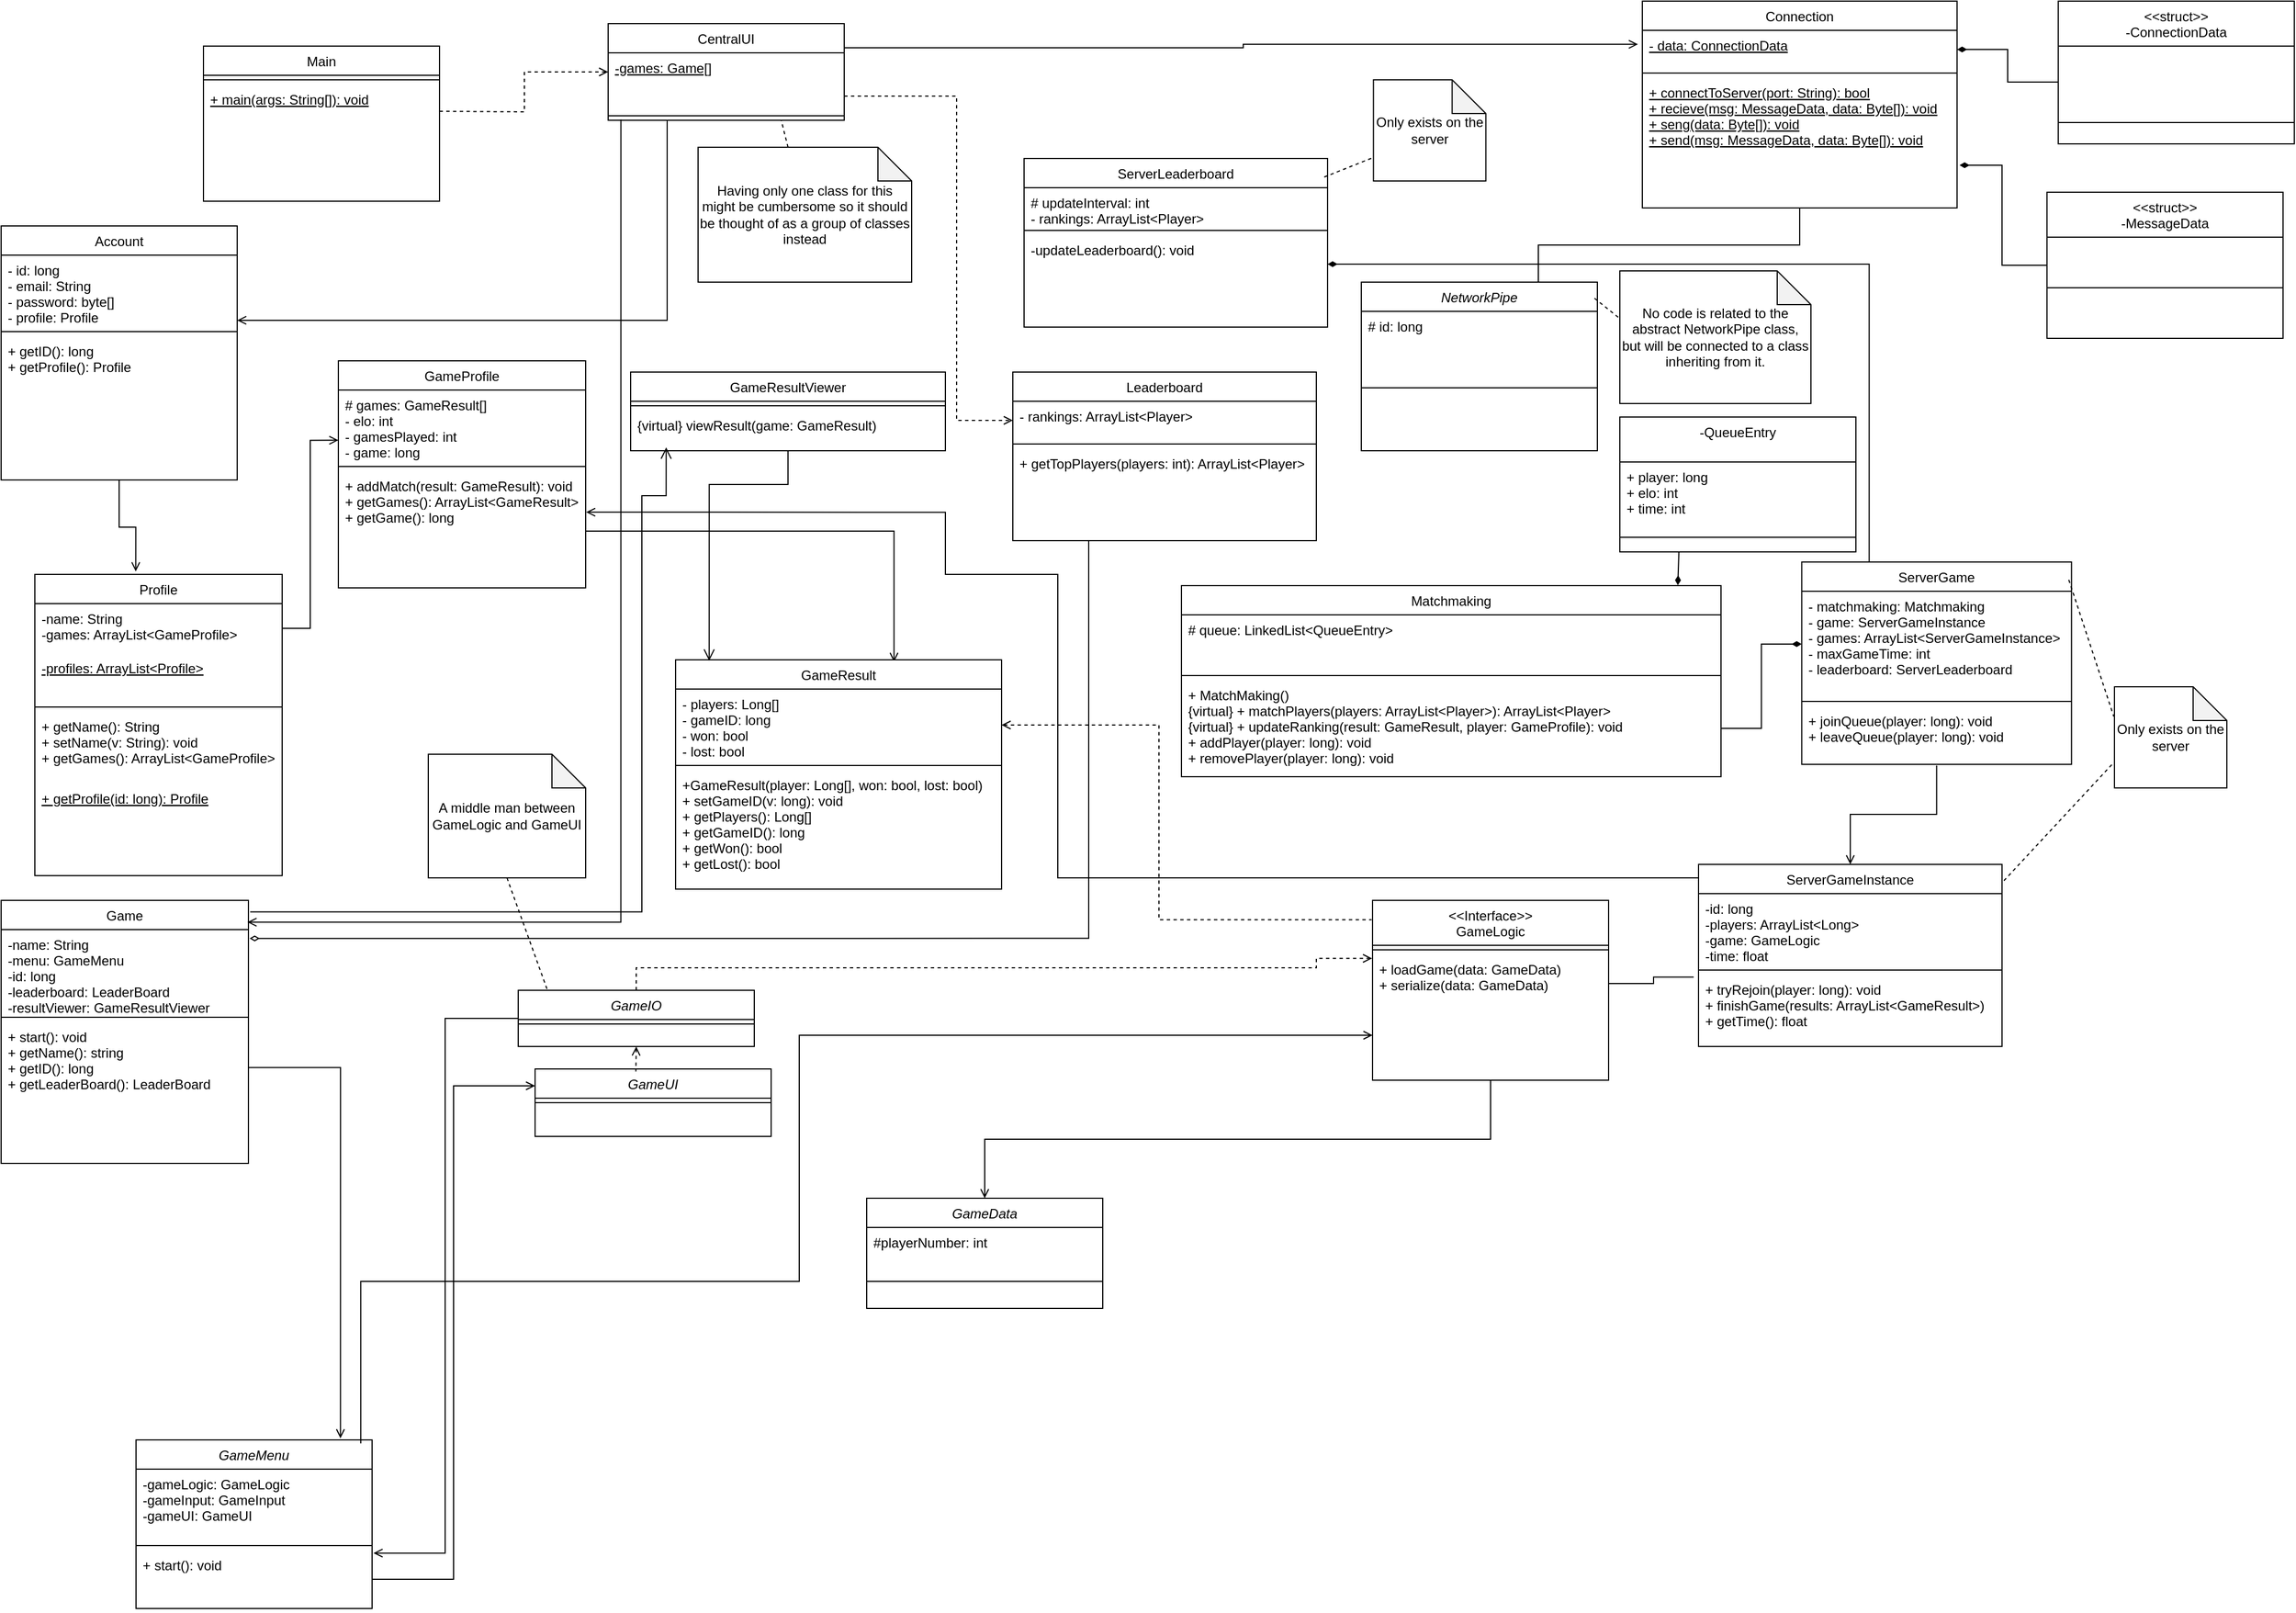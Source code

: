 <mxfile version="26.0.16">
  <diagram id="C5RBs43oDa-KdzZeNtuy" name="Page-1">
    <mxGraphModel dx="2544.2" dy="652" grid="1" gridSize="10" guides="1" tooltips="1" connect="1" arrows="1" fold="1" page="1" pageScale="0.8" pageWidth="827" pageHeight="1169" background="#ffffff" math="0" shadow="0">
      <root>
        <mxCell id="WIyWlLk6GJQsqaUBKTNV-0" />
        <mxCell id="WIyWlLk6GJQsqaUBKTNV-1" parent="WIyWlLk6GJQsqaUBKTNV-0" />
        <mxCell id="zkfFHV4jXpPFQw0GAbJ--0" value="GameProfile" style="swimlane;fontStyle=0;align=center;verticalAlign=top;childLayout=stackLayout;horizontal=1;startSize=26;horizontalStack=0;resizeParent=1;resizeLast=0;collapsible=1;marginBottom=0;rounded=0;shadow=0;strokeWidth=1;" parent="WIyWlLk6GJQsqaUBKTNV-1" vertex="1">
          <mxGeometry x="-640" y="320" width="220" height="202" as="geometry">
            <mxRectangle x="230" y="140" width="160" height="26" as="alternateBounds" />
          </mxGeometry>
        </mxCell>
        <mxCell id="zkfFHV4jXpPFQw0GAbJ--1" value="# games: GameResult[]&#xa;- elo: int&#xa;- gamesPlayed: int&#xa;- game: long" style="text;align=left;verticalAlign=top;spacingLeft=4;spacingRight=4;overflow=hidden;rotatable=0;points=[[0,0.5],[1,0.5]];portConstraint=eastwest;" parent="zkfFHV4jXpPFQw0GAbJ--0" vertex="1">
          <mxGeometry y="26" width="220" height="64" as="geometry" />
        </mxCell>
        <mxCell id="zkfFHV4jXpPFQw0GAbJ--4" value="" style="line;html=1;strokeWidth=1;align=left;verticalAlign=middle;spacingTop=-1;spacingLeft=3;spacingRight=3;rotatable=0;labelPosition=right;points=[];portConstraint=eastwest;" parent="zkfFHV4jXpPFQw0GAbJ--0" vertex="1">
          <mxGeometry y="90" width="220" height="8" as="geometry" />
        </mxCell>
        <mxCell id="zkfFHV4jXpPFQw0GAbJ--5" value="+ addMatch(result: GameResult): void&#xa;+ getGames(): ArrayList&lt;GameResult&gt;&#xa;+ getGame(): long" style="text;align=left;verticalAlign=top;spacingLeft=4;spacingRight=4;overflow=hidden;rotatable=0;points=[[0,0.5],[1,0.5]];portConstraint=eastwest;" parent="zkfFHV4jXpPFQw0GAbJ--0" vertex="1">
          <mxGeometry y="98" width="220" height="52" as="geometry" />
        </mxCell>
        <mxCell id="M32K4DxWbjnmmSt8D02l-0" value="Matchmaking" style="swimlane;fontStyle=0;align=center;verticalAlign=top;childLayout=stackLayout;horizontal=1;startSize=26;horizontalStack=0;resizeParent=1;resizeLast=0;collapsible=1;marginBottom=0;rounded=0;shadow=0;strokeWidth=1;" parent="WIyWlLk6GJQsqaUBKTNV-1" vertex="1">
          <mxGeometry x="110" y="520" width="480" height="170" as="geometry">
            <mxRectangle x="230" y="140" width="160" height="26" as="alternateBounds" />
          </mxGeometry>
        </mxCell>
        <mxCell id="KqYsIPavyrJEhDkwxpQl-45" value="# queue: LinkedList&lt;QueueEntry&gt;&#xa;" style="text;align=left;verticalAlign=top;spacingLeft=4;spacingRight=4;overflow=hidden;rotatable=0;points=[[0,0.5],[1,0.5]];portConstraint=eastwest;" parent="M32K4DxWbjnmmSt8D02l-0" vertex="1">
          <mxGeometry y="26" width="480" height="50" as="geometry" />
        </mxCell>
        <mxCell id="M32K4DxWbjnmmSt8D02l-2" value="" style="line;html=1;strokeWidth=1;align=left;verticalAlign=middle;spacingTop=-1;spacingLeft=3;spacingRight=3;rotatable=0;labelPosition=right;points=[];portConstraint=eastwest;" parent="M32K4DxWbjnmmSt8D02l-0" vertex="1">
          <mxGeometry y="76" width="480" height="8" as="geometry" />
        </mxCell>
        <mxCell id="M32K4DxWbjnmmSt8D02l-3" value="+ MatchMaking()&#xa;{virtual} + matchPlayers(players: ArrayList&lt;Player&gt;): ArrayList&lt;Player&gt;&#xa;{virtual} + updateRanking(result: GameResult, player: GameProfile): void&#xa;+ addPlayer(player: long): void&#xa;+ removePlayer(player: long): void" style="text;align=left;verticalAlign=top;spacingLeft=4;spacingRight=4;overflow=hidden;rotatable=0;points=[[0,0.5],[1,0.5]];portConstraint=eastwest;" parent="M32K4DxWbjnmmSt8D02l-0" vertex="1">
          <mxGeometry y="84" width="480" height="86" as="geometry" />
        </mxCell>
        <mxCell id="M32K4DxWbjnmmSt8D02l-8" value="Leaderboard" style="swimlane;fontStyle=0;align=center;verticalAlign=top;childLayout=stackLayout;horizontal=1;startSize=26;horizontalStack=0;resizeParent=1;resizeLast=0;collapsible=1;marginBottom=0;rounded=0;shadow=0;strokeWidth=1;" parent="WIyWlLk6GJQsqaUBKTNV-1" vertex="1">
          <mxGeometry x="-40" y="330" width="270" height="150" as="geometry">
            <mxRectangle x="230" y="140" width="160" height="26" as="alternateBounds" />
          </mxGeometry>
        </mxCell>
        <mxCell id="M32K4DxWbjnmmSt8D02l-9" value="- rankings: ArrayList&lt;Player&gt;" style="text;align=left;verticalAlign=top;spacingLeft=4;spacingRight=4;overflow=hidden;rotatable=0;points=[[0,0.5],[1,0.5]];portConstraint=eastwest;" parent="M32K4DxWbjnmmSt8D02l-8" vertex="1">
          <mxGeometry y="26" width="270" height="34" as="geometry" />
        </mxCell>
        <mxCell id="M32K4DxWbjnmmSt8D02l-10" value="" style="line;html=1;strokeWidth=1;align=left;verticalAlign=middle;spacingTop=-1;spacingLeft=3;spacingRight=3;rotatable=0;labelPosition=right;points=[];portConstraint=eastwest;" parent="M32K4DxWbjnmmSt8D02l-8" vertex="1">
          <mxGeometry y="60" width="270" height="8" as="geometry" />
        </mxCell>
        <mxCell id="M32K4DxWbjnmmSt8D02l-11" value="+ getTopPlayers(players: int): ArrayList&lt;Player&gt;&#xa;" style="text;align=left;verticalAlign=top;spacingLeft=4;spacingRight=4;overflow=hidden;rotatable=0;points=[[0,0.5],[1,0.5]];portConstraint=eastwest;" parent="M32K4DxWbjnmmSt8D02l-8" vertex="1">
          <mxGeometry y="68" width="270" height="52" as="geometry" />
        </mxCell>
        <mxCell id="9oPnksN9PJK1Zj-ZbbYk-0" value="Account" style="swimlane;fontStyle=0;align=center;verticalAlign=top;childLayout=stackLayout;horizontal=1;startSize=26;horizontalStack=0;resizeParent=1;resizeLast=0;collapsible=1;marginBottom=0;rounded=0;shadow=0;strokeWidth=1;" parent="WIyWlLk6GJQsqaUBKTNV-1" vertex="1">
          <mxGeometry x="-940" y="200" width="210" height="226" as="geometry">
            <mxRectangle x="230" y="140" width="160" height="26" as="alternateBounds" />
          </mxGeometry>
        </mxCell>
        <mxCell id="9oPnksN9PJK1Zj-ZbbYk-1" value="- id: long&#xa;- email: String&#xa;- password: byte[]&#xa;- profile: Profile" style="text;align=left;verticalAlign=top;spacingLeft=4;spacingRight=4;overflow=hidden;rotatable=0;points=[[0,0.5],[1,0.5]];portConstraint=eastwest;" parent="9oPnksN9PJK1Zj-ZbbYk-0" vertex="1">
          <mxGeometry y="26" width="210" height="64" as="geometry" />
        </mxCell>
        <mxCell id="9oPnksN9PJK1Zj-ZbbYk-2" value="" style="line;html=1;strokeWidth=1;align=left;verticalAlign=middle;spacingTop=-1;spacingLeft=3;spacingRight=3;rotatable=0;labelPosition=right;points=[];portConstraint=eastwest;" parent="9oPnksN9PJK1Zj-ZbbYk-0" vertex="1">
          <mxGeometry y="90" width="210" height="8" as="geometry" />
        </mxCell>
        <mxCell id="edf9sT6OjQ_JvkJH-jNT-12" value="+ getID(): long&#xa;+ getProfile(): Profile" style="text;align=left;verticalAlign=top;spacingLeft=4;spacingRight=4;overflow=hidden;rotatable=0;points=[[0,0.5],[1,0.5]];portConstraint=eastwest;" parent="9oPnksN9PJK1Zj-ZbbYk-0" vertex="1">
          <mxGeometry y="98" width="210" height="64" as="geometry" />
        </mxCell>
        <mxCell id="9oPnksN9PJK1Zj-ZbbYk-13" value="GameMenu" style="swimlane;fontStyle=2;align=center;verticalAlign=top;childLayout=stackLayout;horizontal=1;startSize=26;horizontalStack=0;resizeParent=1;resizeLast=0;collapsible=1;marginBottom=0;rounded=0;shadow=0;strokeWidth=1;" parent="WIyWlLk6GJQsqaUBKTNV-1" vertex="1">
          <mxGeometry x="-820" y="1280" width="210" height="150" as="geometry">
            <mxRectangle x="230" y="140" width="160" height="26" as="alternateBounds" />
          </mxGeometry>
        </mxCell>
        <mxCell id="9oPnksN9PJK1Zj-ZbbYk-14" value="-gameLogic: GameLogic&#xa;-gameInput: GameInput&#xa;-gameUI: GameUI" style="text;align=left;verticalAlign=top;spacingLeft=4;spacingRight=4;overflow=hidden;rotatable=0;points=[[0,0.5],[1,0.5]];portConstraint=eastwest;" parent="9oPnksN9PJK1Zj-ZbbYk-13" vertex="1">
          <mxGeometry y="26" width="210" height="64" as="geometry" />
        </mxCell>
        <mxCell id="9oPnksN9PJK1Zj-ZbbYk-15" value="" style="line;html=1;strokeWidth=1;align=left;verticalAlign=middle;spacingTop=-1;spacingLeft=3;spacingRight=3;rotatable=0;labelPosition=right;points=[];portConstraint=eastwest;" parent="9oPnksN9PJK1Zj-ZbbYk-13" vertex="1">
          <mxGeometry y="90" width="210" height="8" as="geometry" />
        </mxCell>
        <mxCell id="9oPnksN9PJK1Zj-ZbbYk-16" value="+ start(): void" style="text;align=left;verticalAlign=top;spacingLeft=4;spacingRight=4;overflow=hidden;rotatable=0;points=[[0,0.5],[1,0.5]];portConstraint=eastwest;" parent="9oPnksN9PJK1Zj-ZbbYk-13" vertex="1">
          <mxGeometry y="98" width="210" height="52" as="geometry" />
        </mxCell>
        <mxCell id="9oPnksN9PJK1Zj-ZbbYk-17" value="GameData" style="swimlane;fontStyle=2;align=center;verticalAlign=top;childLayout=stackLayout;horizontal=1;startSize=26;horizontalStack=0;resizeParent=1;resizeLast=0;collapsible=1;marginBottom=0;rounded=0;shadow=0;strokeWidth=1;" parent="WIyWlLk6GJQsqaUBKTNV-1" vertex="1">
          <mxGeometry x="-170" y="1065" width="210" height="98" as="geometry">
            <mxRectangle x="230" y="140" width="160" height="26" as="alternateBounds" />
          </mxGeometry>
        </mxCell>
        <mxCell id="KqYsIPavyrJEhDkwxpQl-24" value="#playerNumber: int" style="text;align=left;verticalAlign=top;spacingLeft=4;spacingRight=4;overflow=hidden;rotatable=0;points=[[0,0.5],[1,0.5]];portConstraint=eastwest;" parent="9oPnksN9PJK1Zj-ZbbYk-17" vertex="1">
          <mxGeometry y="26" width="210" height="44" as="geometry" />
        </mxCell>
        <mxCell id="9oPnksN9PJK1Zj-ZbbYk-19" value="" style="line;html=1;strokeWidth=1;align=left;verticalAlign=middle;spacingTop=-1;spacingLeft=3;spacingRight=3;rotatable=0;labelPosition=right;points=[];portConstraint=eastwest;" parent="9oPnksN9PJK1Zj-ZbbYk-17" vertex="1">
          <mxGeometry y="70" width="210" height="8" as="geometry" />
        </mxCell>
        <mxCell id="edf9sT6OjQ_JvkJH-jNT-48" style="edgeStyle=orthogonalEdgeStyle;rounded=0;orthogonalLoop=1;jettySize=auto;html=1;exitX=0.5;exitY=1;exitDx=0;exitDy=0;endArrow=open;startFill=0;endFill=0;" parent="WIyWlLk6GJQsqaUBKTNV-1" source="9oPnksN9PJK1Zj-ZbbYk-21" target="9oPnksN9PJK1Zj-ZbbYk-17" edge="1">
          <mxGeometry relative="1" as="geometry" />
        </mxCell>
        <mxCell id="9oPnksN9PJK1Zj-ZbbYk-21" value="&lt;&lt;Interface&gt;&gt;&#xa;GameLogic" style="swimlane;fontStyle=0;align=center;verticalAlign=top;childLayout=stackLayout;horizontal=1;startSize=40;horizontalStack=0;resizeParent=1;resizeLast=0;collapsible=1;marginBottom=0;rounded=0;shadow=0;strokeWidth=1;" parent="WIyWlLk6GJQsqaUBKTNV-1" vertex="1">
          <mxGeometry x="280" y="800" width="210" height="160" as="geometry">
            <mxRectangle x="230" y="140" width="160" height="26" as="alternateBounds" />
          </mxGeometry>
        </mxCell>
        <mxCell id="9oPnksN9PJK1Zj-ZbbYk-23" value="" style="line;html=1;strokeWidth=1;align=left;verticalAlign=middle;spacingTop=-1;spacingLeft=3;spacingRight=3;rotatable=0;labelPosition=right;points=[];portConstraint=eastwest;" parent="9oPnksN9PJK1Zj-ZbbYk-21" vertex="1">
          <mxGeometry y="40" width="210" height="8" as="geometry" />
        </mxCell>
        <mxCell id="9oPnksN9PJK1Zj-ZbbYk-24" value="+ loadGame(data: GameData)&#xa;+ serialize(data: GameData)" style="text;align=left;verticalAlign=top;spacingLeft=4;spacingRight=4;overflow=hidden;rotatable=0;points=[[0,0.5],[1,0.5]];portConstraint=eastwest;" parent="9oPnksN9PJK1Zj-ZbbYk-21" vertex="1">
          <mxGeometry y="48" width="210" height="52" as="geometry" />
        </mxCell>
        <mxCell id="edf9sT6OjQ_JvkJH-jNT-39" style="edgeStyle=orthogonalEdgeStyle;rounded=0;orthogonalLoop=1;jettySize=auto;html=1;exitX=0.67;exitY=0.009;exitDx=0;exitDy=0;endArrow=none;startFill=0;exitPerimeter=0;entryX=1;entryY=0.75;entryDx=0;entryDy=0;endFill=0;startArrow=open;" parent="WIyWlLk6GJQsqaUBKTNV-1" source="9oPnksN9PJK1Zj-ZbbYk-29" target="zkfFHV4jXpPFQw0GAbJ--0" edge="1">
          <mxGeometry relative="1" as="geometry">
            <mxPoint x="-375" y="510" as="targetPoint" />
            <Array as="points">
              <mxPoint x="-146" y="472" />
            </Array>
          </mxGeometry>
        </mxCell>
        <mxCell id="9oPnksN9PJK1Zj-ZbbYk-29" value="GameResult" style="swimlane;fontStyle=0;align=center;verticalAlign=top;childLayout=stackLayout;horizontal=1;startSize=26;horizontalStack=0;resizeParent=1;resizeLast=0;collapsible=1;marginBottom=0;rounded=0;shadow=0;strokeWidth=1;" parent="WIyWlLk6GJQsqaUBKTNV-1" vertex="1">
          <mxGeometry x="-340" y="586" width="290" height="204" as="geometry">
            <mxRectangle x="230" y="140" width="160" height="26" as="alternateBounds" />
          </mxGeometry>
        </mxCell>
        <mxCell id="9oPnksN9PJK1Zj-ZbbYk-32" value="- players: Long[]&#xa;- gameID: long&#xa;- won: bool&#xa;- lost: bool" style="text;align=left;verticalAlign=top;spacingLeft=4;spacingRight=4;overflow=hidden;rotatable=0;points=[[0,0.5],[1,0.5]];portConstraint=eastwest;" parent="9oPnksN9PJK1Zj-ZbbYk-29" vertex="1">
          <mxGeometry y="26" width="290" height="64" as="geometry" />
        </mxCell>
        <mxCell id="9oPnksN9PJK1Zj-ZbbYk-31" value="" style="line;html=1;strokeWidth=1;align=left;verticalAlign=middle;spacingTop=-1;spacingLeft=3;spacingRight=3;rotatable=0;labelPosition=right;points=[];portConstraint=eastwest;" parent="9oPnksN9PJK1Zj-ZbbYk-29" vertex="1">
          <mxGeometry y="90" width="290" height="8" as="geometry" />
        </mxCell>
        <mxCell id="9oPnksN9PJK1Zj-ZbbYk-30" value="+GameResult(player: Long[], won: bool, lost: bool)&#xa;+ setGameID(v: long): void&#xa;+ getPlayers(): Long[]&#xa;+ getGameID(): long&#xa;+ getWon(): bool&#xa;+ getLost(): bool" style="text;align=left;verticalAlign=top;spacingLeft=4;spacingRight=4;overflow=hidden;rotatable=0;points=[[0,0.5],[1,0.5]];portConstraint=eastwest;" parent="9oPnksN9PJK1Zj-ZbbYk-29" vertex="1">
          <mxGeometry y="98" width="290" height="102" as="geometry" />
        </mxCell>
        <mxCell id="9oPnksN9PJK1Zj-ZbbYk-33" value="GameResultViewer" style="swimlane;fontStyle=0;align=center;verticalAlign=top;childLayout=stackLayout;horizontal=1;startSize=26;horizontalStack=0;resizeParent=1;resizeLast=0;collapsible=1;marginBottom=0;rounded=0;shadow=0;strokeWidth=1;" parent="WIyWlLk6GJQsqaUBKTNV-1" vertex="1">
          <mxGeometry x="-380" y="330" width="280" height="70" as="geometry">
            <mxRectangle x="230" y="140" width="160" height="26" as="alternateBounds" />
          </mxGeometry>
        </mxCell>
        <mxCell id="9oPnksN9PJK1Zj-ZbbYk-35" value="" style="line;html=1;strokeWidth=1;align=left;verticalAlign=middle;spacingTop=-1;spacingLeft=3;spacingRight=3;rotatable=0;labelPosition=right;points=[];portConstraint=eastwest;" parent="9oPnksN9PJK1Zj-ZbbYk-33" vertex="1">
          <mxGeometry y="26" width="280" height="8" as="geometry" />
        </mxCell>
        <mxCell id="KqYsIPavyrJEhDkwxpQl-34" value="{virtual} viewResult(game: GameResult)" style="text;align=left;verticalAlign=top;spacingLeft=4;spacingRight=4;overflow=hidden;rotatable=0;points=[[0,0.5],[1,0.5]];portConstraint=eastwest;" parent="9oPnksN9PJK1Zj-ZbbYk-33" vertex="1">
          <mxGeometry y="34" width="280" height="36" as="geometry" />
        </mxCell>
        <mxCell id="9oPnksN9PJK1Zj-ZbbYk-37" value="Connection" style="swimlane;fontStyle=0;align=center;verticalAlign=top;childLayout=stackLayout;horizontal=1;startSize=26;horizontalStack=0;resizeParent=1;resizeLast=0;collapsible=1;marginBottom=0;rounded=0;shadow=0;strokeWidth=1;" parent="WIyWlLk6GJQsqaUBKTNV-1" vertex="1">
          <mxGeometry x="520" width="280" height="184" as="geometry">
            <mxRectangle x="230" y="140" width="160" height="26" as="alternateBounds" />
          </mxGeometry>
        </mxCell>
        <mxCell id="9oPnksN9PJK1Zj-ZbbYk-38" value="- data: ConnectionData" style="text;align=left;verticalAlign=top;spacingLeft=4;spacingRight=4;overflow=hidden;rotatable=0;points=[[0,0.5],[1,0.5]];portConstraint=eastwest;fontStyle=4" parent="9oPnksN9PJK1Zj-ZbbYk-37" vertex="1">
          <mxGeometry y="26" width="280" height="34" as="geometry" />
        </mxCell>
        <mxCell id="9oPnksN9PJK1Zj-ZbbYk-39" value="" style="line;html=1;strokeWidth=1;align=left;verticalAlign=middle;spacingTop=-1;spacingLeft=3;spacingRight=3;rotatable=0;labelPosition=right;points=[];portConstraint=eastwest;" parent="9oPnksN9PJK1Zj-ZbbYk-37" vertex="1">
          <mxGeometry y="60" width="280" height="8" as="geometry" />
        </mxCell>
        <mxCell id="9oPnksN9PJK1Zj-ZbbYk-40" value="+ connectToServer(port: String): bool&#xa;+ recieve(msg: MessageData, data: Byte[]): void&#xa;+ seng(data: Byte[]): void&#xa;+ send(msg: MessageData, data: Byte[]): void&#xa;" style="text;align=left;verticalAlign=top;spacingLeft=4;spacingRight=4;overflow=hidden;rotatable=0;points=[[0,0.5],[1,0.5]];portConstraint=eastwest;fontStyle=4" parent="9oPnksN9PJK1Zj-ZbbYk-37" vertex="1">
          <mxGeometry y="68" width="280" height="82" as="geometry" />
        </mxCell>
        <mxCell id="9oPnksN9PJK1Zj-ZbbYk-41" value="NetworkPipe" style="swimlane;fontStyle=2;align=center;verticalAlign=top;childLayout=stackLayout;horizontal=1;startSize=26;horizontalStack=0;resizeParent=1;resizeLast=0;collapsible=1;marginBottom=0;rounded=0;shadow=0;strokeWidth=1;" parent="WIyWlLk6GJQsqaUBKTNV-1" vertex="1">
          <mxGeometry x="270" y="250" width="210" height="150" as="geometry">
            <mxRectangle x="230" y="140" width="160" height="26" as="alternateBounds" />
          </mxGeometry>
        </mxCell>
        <mxCell id="9oPnksN9PJK1Zj-ZbbYk-42" value="# id: long" style="text;align=left;verticalAlign=top;spacingLeft=4;spacingRight=4;overflow=hidden;rotatable=0;points=[[0,0.5],[1,0.5]];portConstraint=eastwest;" parent="9oPnksN9PJK1Zj-ZbbYk-41" vertex="1">
          <mxGeometry y="26" width="210" height="64" as="geometry" />
        </mxCell>
        <mxCell id="9oPnksN9PJK1Zj-ZbbYk-43" value="" style="line;html=1;strokeWidth=1;align=left;verticalAlign=middle;spacingTop=-1;spacingLeft=3;spacingRight=3;rotatable=0;labelPosition=right;points=[];portConstraint=eastwest;" parent="9oPnksN9PJK1Zj-ZbbYk-41" vertex="1">
          <mxGeometry y="90" width="210" height="8" as="geometry" />
        </mxCell>
        <mxCell id="9oPnksN9PJK1Zj-ZbbYk-45" value="ServerGame" style="swimlane;fontStyle=0;align=center;verticalAlign=top;childLayout=stackLayout;horizontal=1;startSize=26;horizontalStack=0;resizeParent=1;resizeLast=0;collapsible=1;marginBottom=0;rounded=0;shadow=0;strokeWidth=1;" parent="WIyWlLk6GJQsqaUBKTNV-1" vertex="1">
          <mxGeometry x="661.8" y="499" width="240" height="180" as="geometry">
            <mxRectangle x="230" y="140" width="160" height="26" as="alternateBounds" />
          </mxGeometry>
        </mxCell>
        <mxCell id="9oPnksN9PJK1Zj-ZbbYk-46" value="- matchmaking: Matchmaking&#xa;- game: ServerGameInstance&#xa;- games: ArrayList&lt;ServerGameInstance&gt;&#xa;- maxGameTime: int&#xa;- leaderboard: ServerLeaderboard" style="text;align=left;verticalAlign=top;spacingLeft=4;spacingRight=4;overflow=hidden;rotatable=0;points=[[0,0.5],[1,0.5]];portConstraint=eastwest;" parent="9oPnksN9PJK1Zj-ZbbYk-45" vertex="1">
          <mxGeometry y="26" width="240" height="94" as="geometry" />
        </mxCell>
        <mxCell id="9oPnksN9PJK1Zj-ZbbYk-47" value="" style="line;html=1;strokeWidth=1;align=left;verticalAlign=middle;spacingTop=-1;spacingLeft=3;spacingRight=3;rotatable=0;labelPosition=right;points=[];portConstraint=eastwest;" parent="9oPnksN9PJK1Zj-ZbbYk-45" vertex="1">
          <mxGeometry y="120" width="240" height="8" as="geometry" />
        </mxCell>
        <mxCell id="9oPnksN9PJK1Zj-ZbbYk-48" value="+ joinQueue(player: long): void&#xa;+ leaveQueue(player: long): void" style="text;align=left;verticalAlign=top;spacingLeft=4;spacingRight=4;overflow=hidden;rotatable=0;points=[[0,0.5],[1,0.5]];portConstraint=eastwest;" parent="9oPnksN9PJK1Zj-ZbbYk-45" vertex="1">
          <mxGeometry y="128" width="240" height="52" as="geometry" />
        </mxCell>
        <mxCell id="edf9sT6OjQ_JvkJH-jNT-43" style="edgeStyle=orthogonalEdgeStyle;rounded=0;orthogonalLoop=1;jettySize=auto;html=1;exitX=1;exitY=0.75;exitDx=0;exitDy=0;entryX=0;entryY=0.5;entryDx=0;entryDy=0;endArrow=open;startFill=0;endFill=0;dashed=1;" parent="WIyWlLk6GJQsqaUBKTNV-1" source="9oPnksN9PJK1Zj-ZbbYk-49" target="M32K4DxWbjnmmSt8D02l-9" edge="1">
          <mxGeometry relative="1" as="geometry">
            <Array as="points">
              <mxPoint x="-90" y="85" />
              <mxPoint x="-90" y="373" />
            </Array>
          </mxGeometry>
        </mxCell>
        <mxCell id="9oPnksN9PJK1Zj-ZbbYk-49" value="CentralUI" style="swimlane;fontStyle=0;align=center;verticalAlign=top;childLayout=stackLayout;horizontal=1;startSize=26;horizontalStack=0;resizeParent=1;resizeLast=0;collapsible=1;marginBottom=0;rounded=0;shadow=0;strokeWidth=1;" parent="WIyWlLk6GJQsqaUBKTNV-1" vertex="1">
          <mxGeometry x="-400" y="20" width="210" height="86" as="geometry">
            <mxRectangle x="230" y="140" width="160" height="26" as="alternateBounds" />
          </mxGeometry>
        </mxCell>
        <mxCell id="KqYsIPavyrJEhDkwxpQl-28" value="-games: Game[]" style="text;align=left;verticalAlign=top;spacingLeft=4;spacingRight=4;overflow=hidden;rotatable=0;points=[[0,0.5],[1,0.5]];portConstraint=eastwest;fontStyle=4" parent="9oPnksN9PJK1Zj-ZbbYk-49" vertex="1">
          <mxGeometry y="26" width="210" height="52" as="geometry" />
        </mxCell>
        <mxCell id="9oPnksN9PJK1Zj-ZbbYk-51" value="" style="line;html=1;strokeWidth=1;align=left;verticalAlign=middle;spacingTop=-1;spacingLeft=3;spacingRight=3;rotatable=0;labelPosition=right;points=[];portConstraint=eastwest;" parent="9oPnksN9PJK1Zj-ZbbYk-49" vertex="1">
          <mxGeometry y="78" width="210" height="8" as="geometry" />
        </mxCell>
        <mxCell id="mLlzkri6qsY4CjSHI1YB-2" value="" style="endArrow=none;html=1;rounded=0;endSize=8;startSize=8;sourcePerimeterSpacing=0;targetPerimeterSpacing=0;entryX=0.004;entryY=0.766;entryDx=0;entryDy=0;entryPerimeter=0;dashed=1;startFill=0;" edge="1" parent="9oPnksN9PJK1Zj-ZbbYk-49" source="mLlzkri6qsY4CjSHI1YB-1">
          <mxGeometry width="100" relative="1" as="geometry">
            <mxPoint x="110" y="104" as="sourcePoint" />
            <mxPoint x="154" y="86" as="targetPoint" />
          </mxGeometry>
        </mxCell>
        <mxCell id="9oPnksN9PJK1Zj-ZbbYk-53" value="Main" style="swimlane;fontStyle=0;align=center;verticalAlign=top;childLayout=stackLayout;horizontal=1;startSize=26;horizontalStack=0;resizeParent=1;resizeLast=0;collapsible=1;marginBottom=0;rounded=0;shadow=0;strokeWidth=1;" parent="WIyWlLk6GJQsqaUBKTNV-1" vertex="1">
          <mxGeometry x="-760" y="40" width="210" height="138" as="geometry">
            <mxRectangle x="230" y="140" width="160" height="26" as="alternateBounds" />
          </mxGeometry>
        </mxCell>
        <mxCell id="9oPnksN9PJK1Zj-ZbbYk-55" value="" style="line;html=1;strokeWidth=1;align=left;verticalAlign=middle;spacingTop=-1;spacingLeft=3;spacingRight=3;rotatable=0;labelPosition=right;points=[];portConstraint=eastwest;" parent="9oPnksN9PJK1Zj-ZbbYk-53" vertex="1">
          <mxGeometry y="26" width="210" height="8" as="geometry" />
        </mxCell>
        <mxCell id="9oPnksN9PJK1Zj-ZbbYk-56" value="+ main(args: String[]): void" style="text;align=left;verticalAlign=top;spacingLeft=4;spacingRight=4;overflow=hidden;rotatable=0;points=[[0,0.5],[1,0.5]];portConstraint=eastwest;fontStyle=4" parent="9oPnksN9PJK1Zj-ZbbYk-53" vertex="1">
          <mxGeometry y="34" width="210" height="52" as="geometry" />
        </mxCell>
        <mxCell id="9oPnksN9PJK1Zj-ZbbYk-57" value="GameIO" style="swimlane;fontStyle=2;align=center;verticalAlign=top;childLayout=stackLayout;horizontal=1;startSize=26;horizontalStack=0;resizeParent=1;resizeLast=0;collapsible=1;marginBottom=0;rounded=0;shadow=0;strokeWidth=1;" parent="WIyWlLk6GJQsqaUBKTNV-1" vertex="1">
          <mxGeometry x="-480" y="880" width="210" height="50" as="geometry">
            <mxRectangle x="230" y="140" width="160" height="26" as="alternateBounds" />
          </mxGeometry>
        </mxCell>
        <mxCell id="9oPnksN9PJK1Zj-ZbbYk-59" value="" style="line;html=1;strokeWidth=1;align=left;verticalAlign=middle;spacingTop=-1;spacingLeft=3;spacingRight=3;rotatable=0;labelPosition=right;points=[];portConstraint=eastwest;" parent="9oPnksN9PJK1Zj-ZbbYk-57" vertex="1">
          <mxGeometry y="26" width="210" height="8" as="geometry" />
        </mxCell>
        <mxCell id="edf9sT6OjQ_JvkJH-jNT-0" value="GameUI" style="swimlane;fontStyle=2;align=center;verticalAlign=top;childLayout=stackLayout;horizontal=1;startSize=26;horizontalStack=0;resizeParent=1;resizeLast=0;collapsible=1;marginBottom=0;rounded=0;shadow=0;strokeWidth=1;" parent="WIyWlLk6GJQsqaUBKTNV-1" vertex="1">
          <mxGeometry x="-465" y="950" width="210" height="60" as="geometry">
            <mxRectangle x="230" y="140" width="160" height="26" as="alternateBounds" />
          </mxGeometry>
        </mxCell>
        <mxCell id="edf9sT6OjQ_JvkJH-jNT-2" value="" style="line;html=1;strokeWidth=1;align=left;verticalAlign=middle;spacingTop=-1;spacingLeft=3;spacingRight=3;rotatable=0;labelPosition=right;points=[];portConstraint=eastwest;" parent="edf9sT6OjQ_JvkJH-jNT-0" vertex="1">
          <mxGeometry y="26" width="210" height="8" as="geometry" />
        </mxCell>
        <mxCell id="edf9sT6OjQ_JvkJH-jNT-3" value="ServerGameInstance" style="swimlane;fontStyle=0;align=center;verticalAlign=top;childLayout=stackLayout;horizontal=1;startSize=26;horizontalStack=0;resizeParent=1;resizeLast=0;collapsible=1;marginBottom=0;rounded=0;shadow=0;strokeWidth=1;" parent="WIyWlLk6GJQsqaUBKTNV-1" vertex="1">
          <mxGeometry x="570" y="768" width="270" height="162" as="geometry">
            <mxRectangle x="230" y="140" width="160" height="26" as="alternateBounds" />
          </mxGeometry>
        </mxCell>
        <mxCell id="edf9sT6OjQ_JvkJH-jNT-4" value="-id: long&#xa;-players: ArrayList&lt;Long&gt;&#xa;-game: GameLogic&#xa;-time: float" style="text;align=left;verticalAlign=top;spacingLeft=4;spacingRight=4;overflow=hidden;rotatable=0;points=[[0,0.5],[1,0.5]];portConstraint=eastwest;" parent="edf9sT6OjQ_JvkJH-jNT-3" vertex="1">
          <mxGeometry y="26" width="270" height="64" as="geometry" />
        </mxCell>
        <mxCell id="edf9sT6OjQ_JvkJH-jNT-5" value="" style="line;html=1;strokeWidth=1;align=left;verticalAlign=middle;spacingTop=-1;spacingLeft=3;spacingRight=3;rotatable=0;labelPosition=right;points=[];portConstraint=eastwest;" parent="edf9sT6OjQ_JvkJH-jNT-3" vertex="1">
          <mxGeometry y="90" width="270" height="8" as="geometry" />
        </mxCell>
        <mxCell id="edf9sT6OjQ_JvkJH-jNT-42" value="+ tryRejoin(player: long): void&#xa;+ finishGame(results: ArrayList&lt;GameResult&gt;)&#xa;+ getTime(): float" style="text;align=left;verticalAlign=top;spacingLeft=4;spacingRight=4;overflow=hidden;rotatable=0;points=[[0,0.5],[1,0.5]];portConstraint=eastwest;" parent="edf9sT6OjQ_JvkJH-jNT-3" vertex="1">
          <mxGeometry y="98" width="270" height="64" as="geometry" />
        </mxCell>
        <mxCell id="edf9sT6OjQ_JvkJH-jNT-7" value="ServerLeaderboard" style="swimlane;fontStyle=0;align=center;verticalAlign=top;childLayout=stackLayout;horizontal=1;startSize=26;horizontalStack=0;resizeParent=1;resizeLast=0;collapsible=1;marginBottom=0;rounded=0;shadow=0;strokeWidth=1;" parent="WIyWlLk6GJQsqaUBKTNV-1" vertex="1">
          <mxGeometry x="-30" y="140" width="270" height="150" as="geometry">
            <mxRectangle x="230" y="140" width="160" height="26" as="alternateBounds" />
          </mxGeometry>
        </mxCell>
        <mxCell id="edf9sT6OjQ_JvkJH-jNT-8" value="# updateInterval: int&#xa;- rankings: ArrayList&lt;Player&gt;" style="text;align=left;verticalAlign=top;spacingLeft=4;spacingRight=4;overflow=hidden;rotatable=0;points=[[0,0.5],[1,0.5]];portConstraint=eastwest;" parent="edf9sT6OjQ_JvkJH-jNT-7" vertex="1">
          <mxGeometry y="26" width="270" height="34" as="geometry" />
        </mxCell>
        <mxCell id="edf9sT6OjQ_JvkJH-jNT-9" value="" style="line;html=1;strokeWidth=1;align=left;verticalAlign=middle;spacingTop=-1;spacingLeft=3;spacingRight=3;rotatable=0;labelPosition=right;points=[];portConstraint=eastwest;" parent="edf9sT6OjQ_JvkJH-jNT-7" vertex="1">
          <mxGeometry y="60" width="270" height="8" as="geometry" />
        </mxCell>
        <mxCell id="edf9sT6OjQ_JvkJH-jNT-10" value="-updateLeaderboard(): void" style="text;align=left;verticalAlign=top;spacingLeft=4;spacingRight=4;overflow=hidden;rotatable=0;points=[[0,0.5],[1,0.5]];portConstraint=eastwest;" parent="edf9sT6OjQ_JvkJH-jNT-7" vertex="1">
          <mxGeometry y="68" width="270" height="52" as="geometry" />
        </mxCell>
        <mxCell id="edf9sT6OjQ_JvkJH-jNT-14" value="Profile" style="swimlane;fontStyle=0;align=center;verticalAlign=top;childLayout=stackLayout;horizontal=1;startSize=26;horizontalStack=0;resizeParent=1;resizeLast=0;collapsible=1;marginBottom=0;rounded=0;shadow=0;strokeWidth=1;" parent="WIyWlLk6GJQsqaUBKTNV-1" vertex="1">
          <mxGeometry x="-910" y="510" width="220" height="268" as="geometry">
            <mxRectangle x="230" y="140" width="160" height="26" as="alternateBounds" />
          </mxGeometry>
        </mxCell>
        <mxCell id="edf9sT6OjQ_JvkJH-jNT-15" value="-name: String&#xa;-games: ArrayList&lt;GameProfile&gt;" style="text;align=left;verticalAlign=top;spacingLeft=4;spacingRight=4;overflow=hidden;rotatable=0;points=[[0,0.5],[1,0.5]];portConstraint=eastwest;" parent="edf9sT6OjQ_JvkJH-jNT-14" vertex="1">
          <mxGeometry y="26" width="220" height="44" as="geometry" />
        </mxCell>
        <mxCell id="KqYsIPavyrJEhDkwxpQl-3" value="-profiles: ArrayList&lt;Profile&gt;" style="text;align=left;verticalAlign=top;spacingLeft=4;spacingRight=4;overflow=hidden;rotatable=0;points=[[0,0.5],[1,0.5]];portConstraint=eastwest;fontStyle=4" parent="edf9sT6OjQ_JvkJH-jNT-14" vertex="1">
          <mxGeometry y="70" width="220" height="44" as="geometry" />
        </mxCell>
        <mxCell id="edf9sT6OjQ_JvkJH-jNT-16" value="" style="line;html=1;strokeWidth=1;align=left;verticalAlign=middle;spacingTop=-1;spacingLeft=3;spacingRight=3;rotatable=0;labelPosition=right;points=[];portConstraint=eastwest;" parent="edf9sT6OjQ_JvkJH-jNT-14" vertex="1">
          <mxGeometry y="114" width="220" height="8" as="geometry" />
        </mxCell>
        <mxCell id="edf9sT6OjQ_JvkJH-jNT-18" value="+ getName(): String&#xa;+ setName(v: String): void&#xa;+ getGames(): ArrayList&lt;GameProfile&gt;&#xa;" style="text;align=left;verticalAlign=top;spacingLeft=4;spacingRight=4;overflow=hidden;rotatable=0;points=[[0,0.5],[1,0.5]];portConstraint=eastwest;" parent="edf9sT6OjQ_JvkJH-jNT-14" vertex="1">
          <mxGeometry y="122" width="220" height="50" as="geometry" />
        </mxCell>
        <mxCell id="KqYsIPavyrJEhDkwxpQl-1" value="&#xa;+ getProfile(id: long): Profile" style="text;align=left;verticalAlign=top;spacingLeft=4;spacingRight=4;overflow=hidden;rotatable=0;points=[[0,0.5],[1,0.5]];portConstraint=eastwest;fontStyle=4" parent="edf9sT6OjQ_JvkJH-jNT-14" vertex="1">
          <mxGeometry y="172" width="220" height="50" as="geometry" />
        </mxCell>
        <mxCell id="edf9sT6OjQ_JvkJH-jNT-19" value="&lt;&lt;struct&gt;&gt;&#xa;-ConnectionData" style="swimlane;fontStyle=0;align=center;verticalAlign=top;childLayout=stackLayout;horizontal=1;startSize=40;horizontalStack=0;resizeParent=1;resizeLast=0;collapsible=1;marginBottom=0;rounded=0;shadow=0;strokeWidth=1;" parent="WIyWlLk6GJQsqaUBKTNV-1" vertex="1">
          <mxGeometry x="890" width="210" height="127" as="geometry">
            <mxRectangle x="230" y="140" width="160" height="26" as="alternateBounds" />
          </mxGeometry>
        </mxCell>
        <mxCell id="edf9sT6OjQ_JvkJH-jNT-20" value="&#xa;" style="text;align=left;verticalAlign=top;spacingLeft=4;spacingRight=4;overflow=hidden;rotatable=0;points=[[0,0.5],[1,0.5]];portConstraint=eastwest;" parent="edf9sT6OjQ_JvkJH-jNT-19" vertex="1">
          <mxGeometry y="40" width="210" height="64" as="geometry" />
        </mxCell>
        <mxCell id="edf9sT6OjQ_JvkJH-jNT-21" value="" style="line;html=1;strokeWidth=1;align=left;verticalAlign=middle;spacingTop=-1;spacingLeft=3;spacingRight=3;rotatable=0;labelPosition=right;points=[];portConstraint=eastwest;" parent="edf9sT6OjQ_JvkJH-jNT-19" vertex="1">
          <mxGeometry y="104" width="210" height="8" as="geometry" />
        </mxCell>
        <mxCell id="edf9sT6OjQ_JvkJH-jNT-23" value="&lt;&lt;struct&gt;&gt;&#xa;-MessageData" style="swimlane;fontStyle=0;align=center;verticalAlign=top;childLayout=stackLayout;horizontal=1;startSize=40;horizontalStack=0;resizeParent=1;resizeLast=0;collapsible=1;marginBottom=0;rounded=0;shadow=0;strokeWidth=1;" parent="WIyWlLk6GJQsqaUBKTNV-1" vertex="1">
          <mxGeometry x="880" y="170" width="210" height="130" as="geometry">
            <mxRectangle x="230" y="140" width="160" height="26" as="alternateBounds" />
          </mxGeometry>
        </mxCell>
        <mxCell id="edf9sT6OjQ_JvkJH-jNT-25" value="" style="line;html=1;strokeWidth=1;align=left;verticalAlign=middle;spacingTop=-1;spacingLeft=3;spacingRight=3;rotatable=0;labelPosition=right;points=[];portConstraint=eastwest;" parent="edf9sT6OjQ_JvkJH-jNT-23" vertex="1">
          <mxGeometry y="40" width="210" height="90" as="geometry" />
        </mxCell>
        <mxCell id="edf9sT6OjQ_JvkJH-jNT-29" style="edgeStyle=orthogonalEdgeStyle;rounded=0;orthogonalLoop=1;jettySize=auto;html=1;exitX=1;exitY=0.5;exitDx=0;exitDy=0;entryX=0;entryY=0.5;entryDx=0;entryDy=0;endArrow=open;startFill=0;endFill=0;dashed=1;" parent="WIyWlLk6GJQsqaUBKTNV-1" target="9oPnksN9PJK1Zj-ZbbYk-49" edge="1">
          <mxGeometry relative="1" as="geometry">
            <mxPoint x="-550" y="98" as="sourcePoint" />
            <mxPoint x="-400" y="88.688" as="targetPoint" />
          </mxGeometry>
        </mxCell>
        <mxCell id="edf9sT6OjQ_JvkJH-jNT-35" style="edgeStyle=orthogonalEdgeStyle;rounded=0;orthogonalLoop=1;jettySize=auto;html=1;exitX=1;exitY=0.25;exitDx=0;exitDy=0;entryX=-0.014;entryY=0.365;entryDx=0;entryDy=0;entryPerimeter=0;endArrow=open;startFill=0;endFill=0;" parent="WIyWlLk6GJQsqaUBKTNV-1" source="9oPnksN9PJK1Zj-ZbbYk-49" target="9oPnksN9PJK1Zj-ZbbYk-38" edge="1">
          <mxGeometry relative="1" as="geometry">
            <mxPoint x="-190" y="78" as="sourcePoint" />
          </mxGeometry>
        </mxCell>
        <mxCell id="edf9sT6OjQ_JvkJH-jNT-36" style="edgeStyle=orthogonalEdgeStyle;rounded=0;orthogonalLoop=1;jettySize=auto;html=1;exitX=0.25;exitY=1;exitDx=0;exitDy=0;entryX=1;entryY=0.906;entryDx=0;entryDy=0;entryPerimeter=0;endArrow=open;startFill=0;endFill=0;" parent="WIyWlLk6GJQsqaUBKTNV-1" source="9oPnksN9PJK1Zj-ZbbYk-49" target="9oPnksN9PJK1Zj-ZbbYk-1" edge="1">
          <mxGeometry relative="1" as="geometry" />
        </mxCell>
        <mxCell id="edf9sT6OjQ_JvkJH-jNT-37" style="edgeStyle=orthogonalEdgeStyle;rounded=0;orthogonalLoop=1;jettySize=auto;html=1;exitX=0.5;exitY=1;exitDx=0;exitDy=0;entryX=0.408;entryY=-0.01;entryDx=0;entryDy=0;entryPerimeter=0;endArrow=open;startFill=0;endFill=0;" parent="WIyWlLk6GJQsqaUBKTNV-1" source="9oPnksN9PJK1Zj-ZbbYk-0" target="edf9sT6OjQ_JvkJH-jNT-14" edge="1">
          <mxGeometry relative="1" as="geometry" />
        </mxCell>
        <mxCell id="edf9sT6OjQ_JvkJH-jNT-38" style="edgeStyle=orthogonalEdgeStyle;rounded=0;orthogonalLoop=1;jettySize=auto;html=1;exitX=1;exitY=0.5;exitDx=0;exitDy=0;entryX=0;entryY=0.698;entryDx=0;entryDy=0;entryPerimeter=0;endArrow=open;startFill=0;endFill=0;" parent="WIyWlLk6GJQsqaUBKTNV-1" source="edf9sT6OjQ_JvkJH-jNT-15" target="zkfFHV4jXpPFQw0GAbJ--1" edge="1">
          <mxGeometry relative="1" as="geometry" />
        </mxCell>
        <mxCell id="edf9sT6OjQ_JvkJH-jNT-41" style="edgeStyle=orthogonalEdgeStyle;rounded=0;orthogonalLoop=1;jettySize=auto;html=1;exitX=1;exitY=0.5;exitDx=0;exitDy=0;entryX=0;entryY=0.5;entryDx=0;entryDy=0;endArrow=diamondThin;endFill=1;" parent="WIyWlLk6GJQsqaUBKTNV-1" source="M32K4DxWbjnmmSt8D02l-3" target="9oPnksN9PJK1Zj-ZbbYk-46" edge="1">
          <mxGeometry relative="1" as="geometry">
            <mxPoint x="320" y="590" as="targetPoint" />
          </mxGeometry>
        </mxCell>
        <mxCell id="edf9sT6OjQ_JvkJH-jNT-44" style="edgeStyle=orthogonalEdgeStyle;rounded=0;orthogonalLoop=1;jettySize=auto;html=1;exitX=1.005;exitY=0.106;exitDx=0;exitDy=0;endArrow=none;startFill=0;exitPerimeter=0;endFill=1;startArrow=diamondThin;entryX=0.25;entryY=1;entryDx=0;entryDy=0;" parent="WIyWlLk6GJQsqaUBKTNV-1" source="KqYsIPavyrJEhDkwxpQl-5" target="M32K4DxWbjnmmSt8D02l-8" edge="1">
          <mxGeometry relative="1" as="geometry">
            <mxPoint x="-540" y="792" as="sourcePoint" />
            <mxPoint x="90" y="520" as="targetPoint" />
          </mxGeometry>
        </mxCell>
        <mxCell id="edf9sT6OjQ_JvkJH-jNT-46" style="edgeStyle=orthogonalEdgeStyle;rounded=0;orthogonalLoop=1;jettySize=auto;html=1;exitX=0;exitY=0.25;exitDx=0;exitDy=0;entryX=1;entryY=0.5;entryDx=0;entryDy=0;endArrow=none;startFill=0;endFill=0;startArrow=open;" parent="WIyWlLk6GJQsqaUBKTNV-1" source="edf9sT6OjQ_JvkJH-jNT-0" target="9oPnksN9PJK1Zj-ZbbYk-16" edge="1">
          <mxGeometry relative="1" as="geometry">
            <mxPoint x="-220" y="1068" as="sourcePoint" />
          </mxGeometry>
        </mxCell>
        <mxCell id="edf9sT6OjQ_JvkJH-jNT-47" style="edgeStyle=orthogonalEdgeStyle;rounded=0;orthogonalLoop=1;jettySize=auto;html=1;exitX=0;exitY=0.5;exitDx=0;exitDy=0;entryX=1.006;entryY=0.052;entryDx=0;entryDy=0;entryPerimeter=0;endArrow=open;startFill=0;startArrow=none;endFill=0;" parent="WIyWlLk6GJQsqaUBKTNV-1" source="9oPnksN9PJK1Zj-ZbbYk-57" target="9oPnksN9PJK1Zj-ZbbYk-16" edge="1">
          <mxGeometry relative="1" as="geometry" />
        </mxCell>
        <mxCell id="edf9sT6OjQ_JvkJH-jNT-49" style="edgeStyle=orthogonalEdgeStyle;rounded=0;orthogonalLoop=1;jettySize=auto;html=1;exitX=0.5;exitY=0;exitDx=0;exitDy=0;entryX=-0.002;entryY=0.754;entryDx=0;entryDy=0;entryPerimeter=0;endArrow=open;startFill=0;endFill=0;dashed=1;" parent="WIyWlLk6GJQsqaUBKTNV-1" source="9oPnksN9PJK1Zj-ZbbYk-57" edge="1">
          <mxGeometry relative="1" as="geometry">
            <mxPoint x="279.58" y="851.636" as="targetPoint" />
            <Array as="points">
              <mxPoint x="-375" y="860" />
              <mxPoint x="230" y="860" />
              <mxPoint x="230" y="852" />
            </Array>
          </mxGeometry>
        </mxCell>
        <mxCell id="edf9sT6OjQ_JvkJH-jNT-51" style="edgeStyle=orthogonalEdgeStyle;rounded=0;orthogonalLoop=1;jettySize=auto;html=1;exitX=1;exitY=0.5;exitDx=0;exitDy=0;entryX=-0.016;entryY=0.036;entryDx=0;entryDy=0;entryPerimeter=0;endArrow=none;startFill=0;endFill=1;startArrow=none;" parent="WIyWlLk6GJQsqaUBKTNV-1" source="9oPnksN9PJK1Zj-ZbbYk-24" target="edf9sT6OjQ_JvkJH-jNT-42" edge="1">
          <mxGeometry relative="1" as="geometry" />
        </mxCell>
        <mxCell id="edf9sT6OjQ_JvkJH-jNT-52" style="edgeStyle=orthogonalEdgeStyle;rounded=0;orthogonalLoop=1;jettySize=auto;html=1;exitX=0.5;exitY=0;exitDx=0;exitDy=0;entryX=0.5;entryY=1.019;entryDx=0;entryDy=0;entryPerimeter=0;endArrow=none;startFill=0;endFill=0;startArrow=open;" parent="WIyWlLk6GJQsqaUBKTNV-1" source="edf9sT6OjQ_JvkJH-jNT-3" target="9oPnksN9PJK1Zj-ZbbYk-48" edge="1">
          <mxGeometry relative="1" as="geometry" />
        </mxCell>
        <mxCell id="edf9sT6OjQ_JvkJH-jNT-53" style="edgeStyle=orthogonalEdgeStyle;rounded=0;orthogonalLoop=1;jettySize=auto;html=1;exitX=0.75;exitY=0;exitDx=0;exitDy=0;endArrow=none;startFill=0;entryX=0.5;entryY=1;entryDx=0;entryDy=0;" parent="WIyWlLk6GJQsqaUBKTNV-1" source="9oPnksN9PJK1Zj-ZbbYk-41" target="9oPnksN9PJK1Zj-ZbbYk-37" edge="1">
          <mxGeometry relative="1" as="geometry">
            <mxPoint x="410" y="270" as="targetPoint" />
          </mxGeometry>
        </mxCell>
        <mxCell id="edf9sT6OjQ_JvkJH-jNT-54" style="edgeStyle=orthogonalEdgeStyle;rounded=0;orthogonalLoop=1;jettySize=auto;html=1;exitX=1;exitY=0.5;exitDx=0;exitDy=0;entryX=0;entryY=0.5;entryDx=0;entryDy=0;endArrow=none;startFill=1;endFill=1;startArrow=diamondThin;" parent="WIyWlLk6GJQsqaUBKTNV-1" source="9oPnksN9PJK1Zj-ZbbYk-38" target="edf9sT6OjQ_JvkJH-jNT-20" edge="1">
          <mxGeometry relative="1" as="geometry" />
        </mxCell>
        <mxCell id="KqYsIPavyrJEhDkwxpQl-0" style="edgeStyle=orthogonalEdgeStyle;rounded=0;orthogonalLoop=1;jettySize=auto;html=1;exitX=0;exitY=0.75;exitDx=0;exitDy=0;endArrow=none;startFill=0;entryX=0.952;entryY=0.021;entryDx=0;entryDy=0;entryPerimeter=0;endFill=0;startArrow=open;" parent="WIyWlLk6GJQsqaUBKTNV-1" source="9oPnksN9PJK1Zj-ZbbYk-21" target="9oPnksN9PJK1Zj-ZbbYk-13" edge="1">
          <mxGeometry relative="1" as="geometry">
            <mxPoint x="50" y="885.26" as="sourcePoint" />
            <mxPoint x="-420" y="1144.76" as="targetPoint" />
            <Array as="points">
              <mxPoint x="-230" y="920" />
              <mxPoint x="-230" y="1139" />
              <mxPoint x="-620" y="1139" />
            </Array>
          </mxGeometry>
        </mxCell>
        <mxCell id="KqYsIPavyrJEhDkwxpQl-4" value="Game" style="swimlane;fontStyle=0;align=center;verticalAlign=top;childLayout=stackLayout;horizontal=1;startSize=26;horizontalStack=0;resizeParent=1;resizeLast=0;collapsible=1;marginBottom=0;rounded=0;shadow=0;strokeWidth=1;" parent="WIyWlLk6GJQsqaUBKTNV-1" vertex="1">
          <mxGeometry x="-940" y="800" width="220" height="234" as="geometry">
            <mxRectangle x="230" y="140" width="160" height="26" as="alternateBounds" />
          </mxGeometry>
        </mxCell>
        <mxCell id="KqYsIPavyrJEhDkwxpQl-5" value="-name: String&#xa;-menu: GameMenu&#xa;-id: long&#xa;-leaderboard: LeaderBoard&#xa;-resultViewer: GameResultViewer" style="text;align=left;verticalAlign=top;spacingLeft=4;spacingRight=4;overflow=hidden;rotatable=0;points=[[0,0.5],[1,0.5]];portConstraint=eastwest;" parent="KqYsIPavyrJEhDkwxpQl-4" vertex="1">
          <mxGeometry y="26" width="220" height="74" as="geometry" />
        </mxCell>
        <mxCell id="KqYsIPavyrJEhDkwxpQl-6" value="" style="line;html=1;strokeWidth=1;align=left;verticalAlign=middle;spacingTop=-1;spacingLeft=3;spacingRight=3;rotatable=0;labelPosition=right;points=[];portConstraint=eastwest;" parent="KqYsIPavyrJEhDkwxpQl-4" vertex="1">
          <mxGeometry y="100" width="220" height="8" as="geometry" />
        </mxCell>
        <mxCell id="KqYsIPavyrJEhDkwxpQl-7" value="+ start(): void&#xa;+ getName(): string&#xa;+ getID(): long&#xa;+ getLeaderBoard(): LeaderBoard" style="text;align=left;verticalAlign=top;spacingLeft=4;spacingRight=4;overflow=hidden;rotatable=0;points=[[0,0.5],[1,0.5]];portConstraint=eastwest;" parent="KqYsIPavyrJEhDkwxpQl-4" vertex="1">
          <mxGeometry y="108" width="220" height="72" as="geometry" />
        </mxCell>
        <mxCell id="KqYsIPavyrJEhDkwxpQl-8" value="" style="edgeStyle=orthogonalEdgeStyle;orthogonalLoop=1;jettySize=auto;html=1;rounded=0;entryX=1.002;entryY=0.566;entryDx=0;entryDy=0;entryPerimeter=0;exitX=0.866;exitY=-0.009;exitDx=0;exitDy=0;exitPerimeter=0;endArrow=none;startFill=0;endFill=0;startArrow=open;" parent="WIyWlLk6GJQsqaUBKTNV-1" source="9oPnksN9PJK1Zj-ZbbYk-13" target="KqYsIPavyrJEhDkwxpQl-7" edge="1">
          <mxGeometry width="80" relative="1" as="geometry">
            <mxPoint x="-470" y="1020" as="sourcePoint" />
            <mxPoint x="-390" y="1020" as="targetPoint" />
          </mxGeometry>
        </mxCell>
        <mxCell id="KqYsIPavyrJEhDkwxpQl-11" style="edgeStyle=orthogonalEdgeStyle;rounded=0;orthogonalLoop=1;jettySize=auto;html=1;exitX=1.008;exitY=0.951;exitDx=0;exitDy=0;entryX=0;entryY=0.5;entryDx=0;entryDy=0;endArrow=none;startFill=1;endFill=1;exitPerimeter=0;startArrow=diamondThin;" parent="WIyWlLk6GJQsqaUBKTNV-1" source="9oPnksN9PJK1Zj-ZbbYk-40" target="edf9sT6OjQ_JvkJH-jNT-23" edge="1">
          <mxGeometry relative="1" as="geometry">
            <mxPoint x="750" y="250" as="sourcePoint" />
            <mxPoint x="840" y="279" as="targetPoint" />
          </mxGeometry>
        </mxCell>
        <mxCell id="KqYsIPavyrJEhDkwxpQl-12" value="No code is related to the abstract NetworkPipe class, but will be connected to a class inheriting from it." style="shape=note;whiteSpace=wrap;html=1;backgroundOutline=1;darkOpacity=0.05;" parent="WIyWlLk6GJQsqaUBKTNV-1" vertex="1">
          <mxGeometry x="500" y="240" width="170" height="118" as="geometry" />
        </mxCell>
        <mxCell id="KqYsIPavyrJEhDkwxpQl-13" value="" style="endArrow=none;html=1;rounded=0;endSize=8;startSize=8;sourcePerimeterSpacing=0;targetPerimeterSpacing=0;exitX=0.988;exitY=0.096;exitDx=0;exitDy=0;exitPerimeter=0;entryX=-0.004;entryY=0.355;entryDx=0;entryDy=0;entryPerimeter=0;dashed=1;startFill=0;" parent="WIyWlLk6GJQsqaUBKTNV-1" source="9oPnksN9PJK1Zj-ZbbYk-41" target="KqYsIPavyrJEhDkwxpQl-12" edge="1">
          <mxGeometry width="100" relative="1" as="geometry">
            <mxPoint x="620" y="270" as="sourcePoint" />
            <mxPoint x="720" y="310" as="targetPoint" />
          </mxGeometry>
        </mxCell>
        <mxCell id="KqYsIPavyrJEhDkwxpQl-14" value="Only exists on the server" style="shape=note;whiteSpace=wrap;html=1;backgroundOutline=1;darkOpacity=0.05;" parent="WIyWlLk6GJQsqaUBKTNV-1" vertex="1">
          <mxGeometry x="940" y="610" width="100" height="90" as="geometry" />
        </mxCell>
        <mxCell id="KqYsIPavyrJEhDkwxpQl-15" value="" style="endArrow=none;html=1;rounded=0;endSize=8;startSize=8;sourcePerimeterSpacing=0;targetPerimeterSpacing=0;exitX=0.99;exitY=0.088;exitDx=0;exitDy=0;exitPerimeter=0;entryX=-0.006;entryY=0.294;entryDx=0;entryDy=0;entryPerimeter=0;dashed=1;startFill=0;" parent="WIyWlLk6GJQsqaUBKTNV-1" source="9oPnksN9PJK1Zj-ZbbYk-45" target="KqYsIPavyrJEhDkwxpQl-14" edge="1">
          <mxGeometry width="100" relative="1" as="geometry">
            <mxPoint x="880" y="522" as="sourcePoint" />
            <mxPoint x="967" y="574" as="targetPoint" />
          </mxGeometry>
        </mxCell>
        <mxCell id="KqYsIPavyrJEhDkwxpQl-16" value="" style="endArrow=none;html=1;rounded=0;endSize=8;startSize=8;sourcePerimeterSpacing=0;targetPerimeterSpacing=0;exitX=1.006;exitY=0.09;exitDx=0;exitDy=0;exitPerimeter=0;entryX=-0.018;entryY=0.763;entryDx=0;entryDy=0;entryPerimeter=0;dashed=1;startFill=0;" parent="WIyWlLk6GJQsqaUBKTNV-1" source="edf9sT6OjQ_JvkJH-jNT-3" target="KqYsIPavyrJEhDkwxpQl-14" edge="1">
          <mxGeometry width="100" relative="1" as="geometry">
            <mxPoint x="868" y="796" as="sourcePoint" />
            <mxPoint x="949" y="919" as="targetPoint" />
          </mxGeometry>
        </mxCell>
        <mxCell id="KqYsIPavyrJEhDkwxpQl-17" value="Only exists on the server" style="shape=note;whiteSpace=wrap;html=1;backgroundOutline=1;darkOpacity=0.05;" parent="WIyWlLk6GJQsqaUBKTNV-1" vertex="1">
          <mxGeometry x="280.8" y="70" width="100" height="90" as="geometry" />
        </mxCell>
        <mxCell id="KqYsIPavyrJEhDkwxpQl-18" value="" style="endArrow=none;html=1;rounded=0;endSize=8;startSize=8;sourcePerimeterSpacing=0;targetPerimeterSpacing=0;exitX=0.989;exitY=0.11;exitDx=0;exitDy=0;exitPerimeter=0;entryX=0.004;entryY=0.766;entryDx=0;entryDy=0;entryPerimeter=0;dashed=1;startFill=0;" parent="WIyWlLk6GJQsqaUBKTNV-1" source="edf9sT6OjQ_JvkJH-jNT-7" target="KqYsIPavyrJEhDkwxpQl-17" edge="1">
          <mxGeometry width="100" relative="1" as="geometry">
            <mxPoint x="250" y="184" as="sourcePoint" />
            <mxPoint x="337" y="236" as="targetPoint" />
          </mxGeometry>
        </mxCell>
        <mxCell id="KqYsIPavyrJEhDkwxpQl-20" style="edgeStyle=orthogonalEdgeStyle;rounded=0;orthogonalLoop=1;jettySize=auto;html=1;exitX=1;exitY=0.5;exitDx=0;exitDy=0;entryX=-0.004;entryY=0.108;entryDx=0;entryDy=0;entryPerimeter=0;endArrow=none;startFill=0;startArrow=open;dashed=1;" parent="WIyWlLk6GJQsqaUBKTNV-1" source="9oPnksN9PJK1Zj-ZbbYk-32" target="9oPnksN9PJK1Zj-ZbbYk-21" edge="1">
          <mxGeometry relative="1" as="geometry">
            <Array as="points">
              <mxPoint x="90" y="644" />
              <mxPoint x="90" y="817" />
            </Array>
          </mxGeometry>
        </mxCell>
        <mxCell id="KqYsIPavyrJEhDkwxpQl-21" style="edgeStyle=orthogonalEdgeStyle;rounded=0;orthogonalLoop=1;jettySize=auto;html=1;entryX=0;entryY=0.074;entryDx=0;entryDy=0;entryPerimeter=0;endArrow=none;startFill=0;endFill=0;startArrow=open;exitX=1.002;exitY=0.705;exitDx=0;exitDy=0;exitPerimeter=0;" parent="WIyWlLk6GJQsqaUBKTNV-1" source="zkfFHV4jXpPFQw0GAbJ--5" target="edf9sT6OjQ_JvkJH-jNT-3" edge="1">
          <mxGeometry relative="1" as="geometry">
            <mxPoint x="-420" y="500" as="sourcePoint" />
            <Array as="points">
              <mxPoint x="-100" y="455" />
              <mxPoint x="-100" y="510" />
              <mxPoint y="510" />
              <mxPoint y="780" />
            </Array>
          </mxGeometry>
        </mxCell>
        <mxCell id="KqYsIPavyrJEhDkwxpQl-22" value="A middle man between GameLogic and GameUI" style="shape=note;whiteSpace=wrap;html=1;backgroundOutline=1;darkOpacity=0.05;" parent="WIyWlLk6GJQsqaUBKTNV-1" vertex="1">
          <mxGeometry x="-560" y="670" width="140" height="110" as="geometry" />
        </mxCell>
        <mxCell id="KqYsIPavyrJEhDkwxpQl-26" style="edgeStyle=orthogonalEdgeStyle;rounded=0;orthogonalLoop=1;jettySize=auto;html=1;exitX=0.25;exitY=0;exitDx=0;exitDy=0;entryX=1;entryY=0.5;entryDx=0;entryDy=0;endArrow=diamondThin;endFill=1;" parent="WIyWlLk6GJQsqaUBKTNV-1" source="9oPnksN9PJK1Zj-ZbbYk-45" target="edf9sT6OjQ_JvkJH-jNT-10" edge="1">
          <mxGeometry relative="1" as="geometry">
            <mxPoint x="490" y="619" as="sourcePoint" />
            <mxPoint x="630" y="582" as="targetPoint" />
          </mxGeometry>
        </mxCell>
        <mxCell id="KqYsIPavyrJEhDkwxpQl-27" style="edgeStyle=orthogonalEdgeStyle;rounded=0;orthogonalLoop=1;jettySize=auto;html=1;endArrow=none;startFill=0;exitX=0.996;exitY=0.083;exitDx=0;exitDy=0;exitPerimeter=0;entryX=0.054;entryY=0.905;entryDx=0;entryDy=0;entryPerimeter=0;endFill=0;startArrow=open;" parent="WIyWlLk6GJQsqaUBKTNV-1" source="KqYsIPavyrJEhDkwxpQl-4" target="9oPnksN9PJK1Zj-ZbbYk-51" edge="1">
          <mxGeometry relative="1" as="geometry">
            <mxPoint x="-640" y="730" as="sourcePoint" />
            <mxPoint x="-380" y="90" as="targetPoint" />
          </mxGeometry>
        </mxCell>
        <mxCell id="KqYsIPavyrJEhDkwxpQl-29" style="rounded=0;orthogonalLoop=1;jettySize=auto;html=1;exitX=0.5;exitY=1;exitDx=0;exitDy=0;exitPerimeter=0;entryX=0.124;entryY=0.002;entryDx=0;entryDy=0;entryPerimeter=0;dashed=1;endArrow=none;startFill=0;" parent="WIyWlLk6GJQsqaUBKTNV-1" source="KqYsIPavyrJEhDkwxpQl-22" target="9oPnksN9PJK1Zj-ZbbYk-57" edge="1">
          <mxGeometry relative="1" as="geometry" />
        </mxCell>
        <mxCell id="KqYsIPavyrJEhDkwxpQl-33" value="" style="edgeStyle=segmentEdgeStyle;endArrow=open;html=1;curved=0;rounded=0;endSize=8;startSize=8;sourcePerimeterSpacing=0;targetPerimeterSpacing=0;exitX=0.5;exitY=1;exitDx=0;exitDy=0;entryX=0.103;entryY=0.004;entryDx=0;entryDy=0;entryPerimeter=0;startFill=0;endFill=0;" parent="WIyWlLk6GJQsqaUBKTNV-1" source="9oPnksN9PJK1Zj-ZbbYk-33" target="9oPnksN9PJK1Zj-ZbbYk-29" edge="1">
          <mxGeometry width="100" relative="1" as="geometry">
            <mxPoint x="-350" y="480" as="sourcePoint" />
            <mxPoint x="-250" y="520" as="targetPoint" />
            <Array as="points">
              <mxPoint x="-240" y="430" />
              <mxPoint x="-310" y="430" />
            </Array>
          </mxGeometry>
        </mxCell>
        <mxCell id="KqYsIPavyrJEhDkwxpQl-35" value="" style="edgeStyle=segmentEdgeStyle;endArrow=none;html=1;curved=0;rounded=0;endSize=8;startSize=8;sourcePerimeterSpacing=0;targetPerimeterSpacing=0;exitX=0.113;exitY=0.918;exitDx=0;exitDy=0;entryX=1.007;entryY=0.044;entryDx=0;entryDy=0;entryPerimeter=0;startFill=0;exitPerimeter=0;endFill=0;startArrow=open;" parent="WIyWlLk6GJQsqaUBKTNV-1" source="KqYsIPavyrJEhDkwxpQl-34" target="KqYsIPavyrJEhDkwxpQl-4" edge="1">
          <mxGeometry width="100" relative="1" as="geometry">
            <mxPoint x="-220" y="410" as="sourcePoint" />
            <mxPoint x="-300" y="597" as="targetPoint" />
            <Array as="points">
              <mxPoint x="-348" y="440" />
              <mxPoint x="-370" y="440" />
              <mxPoint x="-370" y="810" />
            </Array>
          </mxGeometry>
        </mxCell>
        <mxCell id="KqYsIPavyrJEhDkwxpQl-36" style="edgeStyle=orthogonalEdgeStyle;rounded=0;orthogonalLoop=1;jettySize=auto;html=1;exitX=0.5;exitY=1;exitDx=0;exitDy=0;entryX=0.427;entryY=0.038;entryDx=0;entryDy=0;entryPerimeter=0;startArrow=open;startFill=0;endArrow=none;dashed=1;" parent="WIyWlLk6GJQsqaUBKTNV-1" source="9oPnksN9PJK1Zj-ZbbYk-57" target="edf9sT6OjQ_JvkJH-jNT-0" edge="1">
          <mxGeometry relative="1" as="geometry" />
        </mxCell>
        <mxCell id="KqYsIPavyrJEhDkwxpQl-42" value="-QueueEntry" style="swimlane;fontStyle=0;align=center;verticalAlign=top;childLayout=stackLayout;horizontal=1;startSize=40;horizontalStack=0;resizeParent=1;resizeLast=0;collapsible=1;marginBottom=0;rounded=0;shadow=0;strokeWidth=1;" parent="WIyWlLk6GJQsqaUBKTNV-1" vertex="1">
          <mxGeometry x="500" y="370" width="210" height="120" as="geometry">
            <mxRectangle x="230" y="140" width="160" height="26" as="alternateBounds" />
          </mxGeometry>
        </mxCell>
        <mxCell id="KqYsIPavyrJEhDkwxpQl-44" value="+ player: long&#xa;+ elo: int&#xa;+ time: int" style="text;align=left;verticalAlign=top;spacingLeft=4;spacingRight=4;overflow=hidden;rotatable=0;points=[[0,0.5],[1,0.5]];portConstraint=eastwest;" parent="KqYsIPavyrJEhDkwxpQl-42" vertex="1">
          <mxGeometry y="40" width="210" height="64" as="geometry" />
        </mxCell>
        <mxCell id="KqYsIPavyrJEhDkwxpQl-43" value="" style="line;html=1;strokeWidth=1;align=left;verticalAlign=middle;spacingTop=-1;spacingLeft=3;spacingRight=3;rotatable=0;labelPosition=right;points=[];portConstraint=eastwest;" parent="KqYsIPavyrJEhDkwxpQl-42" vertex="1">
          <mxGeometry y="104" width="210" height="6" as="geometry" />
        </mxCell>
        <mxCell id="KqYsIPavyrJEhDkwxpQl-46" style="edgeStyle=orthogonalEdgeStyle;rounded=0;orthogonalLoop=1;jettySize=auto;html=1;exitX=0.92;exitY=-0.002;exitDx=0;exitDy=0;entryX=0.25;entryY=1;entryDx=0;entryDy=0;endArrow=none;endFill=1;exitPerimeter=0;startArrow=diamondThin;startFill=1;" parent="WIyWlLk6GJQsqaUBKTNV-1" source="M32K4DxWbjnmmSt8D02l-0" target="KqYsIPavyrJEhDkwxpQl-42" edge="1">
          <mxGeometry relative="1" as="geometry">
            <mxPoint x="600" y="657" as="sourcePoint" />
            <mxPoint x="672" y="582" as="targetPoint" />
            <Array as="points">
              <mxPoint x="552" y="520" />
            </Array>
          </mxGeometry>
        </mxCell>
        <mxCell id="mLlzkri6qsY4CjSHI1YB-1" value="Having only one class for this might be cumbersome so it should be thought of as a group of classes instead" style="shape=note;whiteSpace=wrap;html=1;backgroundOutline=1;darkOpacity=0.05;" vertex="1" parent="WIyWlLk6GJQsqaUBKTNV-1">
          <mxGeometry x="-320" y="130" width="190" height="120" as="geometry" />
        </mxCell>
      </root>
    </mxGraphModel>
  </diagram>
</mxfile>
